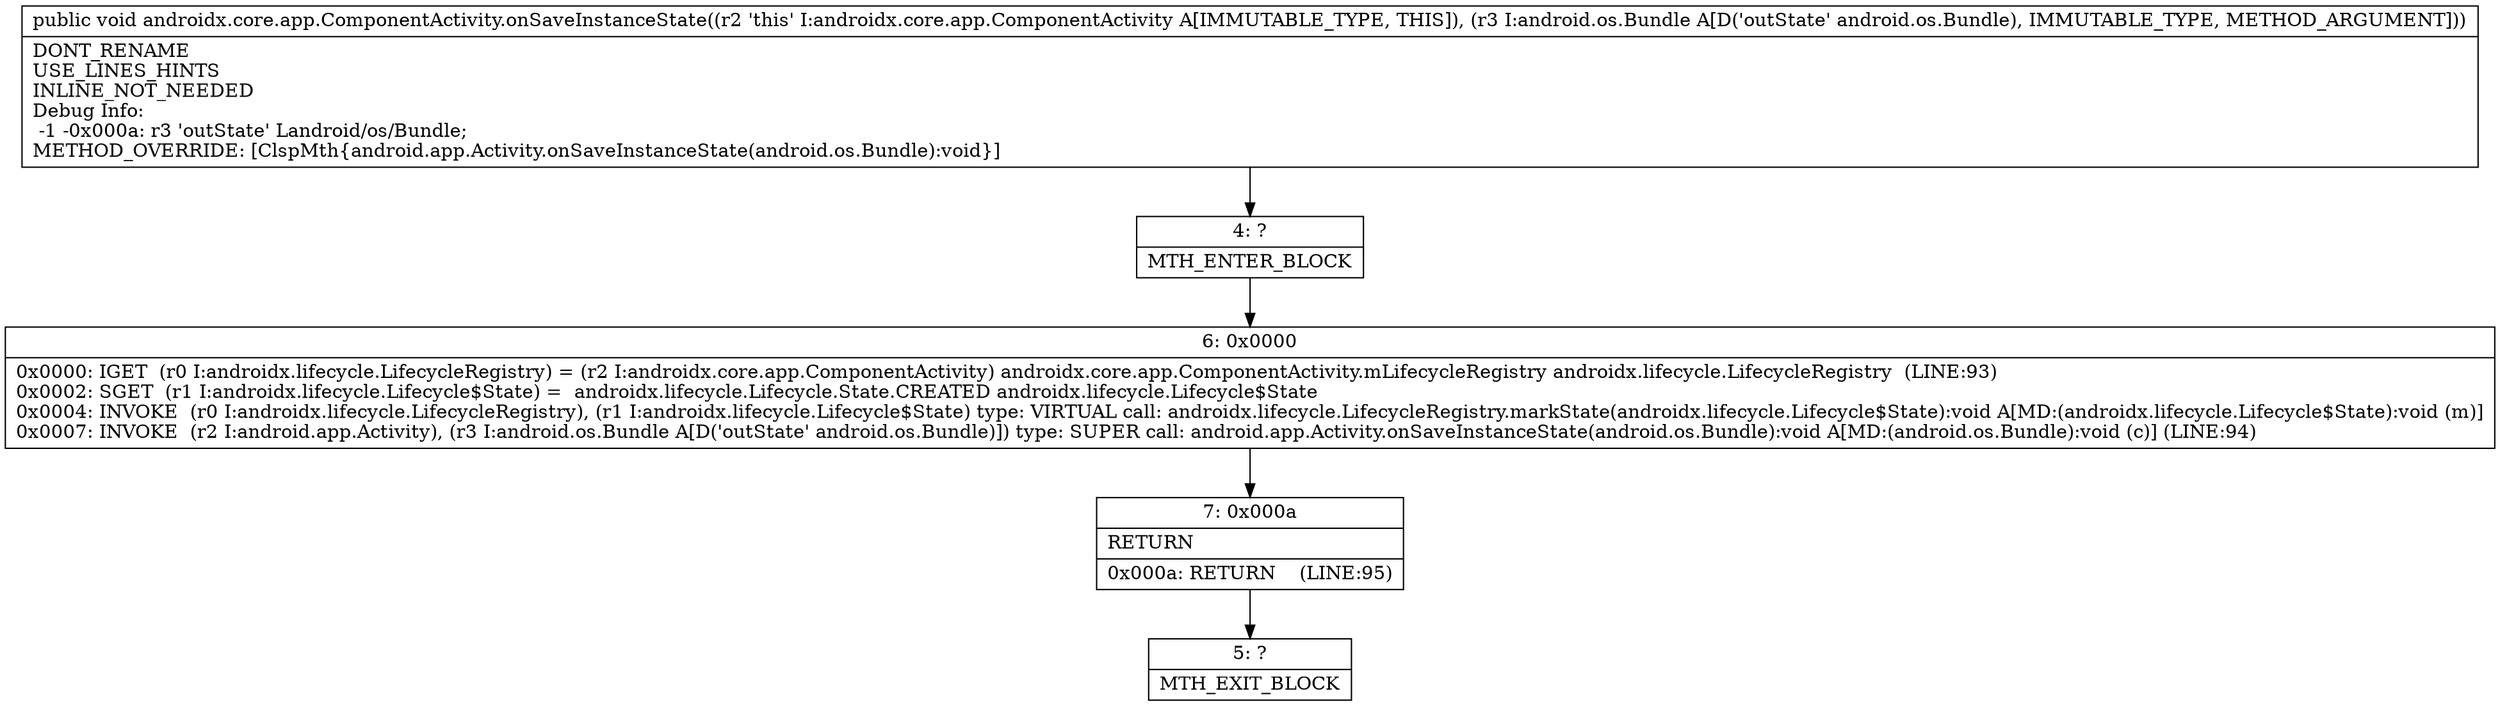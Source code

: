 digraph "CFG forandroidx.core.app.ComponentActivity.onSaveInstanceState(Landroid\/os\/Bundle;)V" {
Node_4 [shape=record,label="{4\:\ ?|MTH_ENTER_BLOCK\l}"];
Node_6 [shape=record,label="{6\:\ 0x0000|0x0000: IGET  (r0 I:androidx.lifecycle.LifecycleRegistry) = (r2 I:androidx.core.app.ComponentActivity) androidx.core.app.ComponentActivity.mLifecycleRegistry androidx.lifecycle.LifecycleRegistry  (LINE:93)\l0x0002: SGET  (r1 I:androidx.lifecycle.Lifecycle$State) =  androidx.lifecycle.Lifecycle.State.CREATED androidx.lifecycle.Lifecycle$State \l0x0004: INVOKE  (r0 I:androidx.lifecycle.LifecycleRegistry), (r1 I:androidx.lifecycle.Lifecycle$State) type: VIRTUAL call: androidx.lifecycle.LifecycleRegistry.markState(androidx.lifecycle.Lifecycle$State):void A[MD:(androidx.lifecycle.Lifecycle$State):void (m)]\l0x0007: INVOKE  (r2 I:android.app.Activity), (r3 I:android.os.Bundle A[D('outState' android.os.Bundle)]) type: SUPER call: android.app.Activity.onSaveInstanceState(android.os.Bundle):void A[MD:(android.os.Bundle):void (c)] (LINE:94)\l}"];
Node_7 [shape=record,label="{7\:\ 0x000a|RETURN\l|0x000a: RETURN    (LINE:95)\l}"];
Node_5 [shape=record,label="{5\:\ ?|MTH_EXIT_BLOCK\l}"];
MethodNode[shape=record,label="{public void androidx.core.app.ComponentActivity.onSaveInstanceState((r2 'this' I:androidx.core.app.ComponentActivity A[IMMUTABLE_TYPE, THIS]), (r3 I:android.os.Bundle A[D('outState' android.os.Bundle), IMMUTABLE_TYPE, METHOD_ARGUMENT]))  | DONT_RENAME\lUSE_LINES_HINTS\lINLINE_NOT_NEEDED\lDebug Info:\l  \-1 \-0x000a: r3 'outState' Landroid\/os\/Bundle;\lMETHOD_OVERRIDE: [ClspMth\{android.app.Activity.onSaveInstanceState(android.os.Bundle):void\}]\l}"];
MethodNode -> Node_4;Node_4 -> Node_6;
Node_6 -> Node_7;
Node_7 -> Node_5;
}

